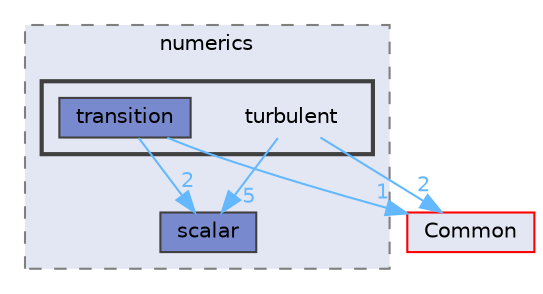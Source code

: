 digraph "SU2_CFD/include/numerics/turbulent"
{
 // LATEX_PDF_SIZE
  bgcolor="transparent";
  edge [fontname=Helvetica,fontsize=10,labelfontname=Helvetica,labelfontsize=10];
  node [fontname=Helvetica,fontsize=10,shape=box,height=0.2,width=0.4];
  compound=true
  subgraph clusterdir_756791f5376667f4032d4a9f45c7494c {
    graph [ bgcolor="#e3e7f4", pencolor="grey50", label="numerics", fontname=Helvetica,fontsize=10 style="filled,dashed", URL="dir_756791f5376667f4032d4a9f45c7494c.html",tooltip=""]
  dir_df71765b1aee806f42cd677f7b22aec8 [label="scalar", fillcolor="#788acd", color="grey25", style="filled", URL="dir_df71765b1aee806f42cd677f7b22aec8.html",tooltip=""];
  subgraph clusterdir_e0561803f002880de2bd7dec3207ae7f {
    graph [ bgcolor="#e3e7f4", pencolor="grey25", label="", fontname=Helvetica,fontsize=10 style="filled,bold", URL="dir_e0561803f002880de2bd7dec3207ae7f.html",tooltip=""]
    dir_e0561803f002880de2bd7dec3207ae7f [shape=plaintext, label="turbulent"];
  dir_8556cfc061811f3d7a049ddb5bf22a48 [label="transition", fillcolor="#788acd", color="grey25", style="filled", URL="dir_8556cfc061811f3d7a049ddb5bf22a48.html",tooltip=""];
  }
  }
  dir_4ab6b4cc6a7edbff49100e9123df213f [label="Common", fillcolor="#e3e7f4", color="red", style="filled", URL="dir_4ab6b4cc6a7edbff49100e9123df213f.html",tooltip=""];
  dir_e0561803f002880de2bd7dec3207ae7f->dir_4ab6b4cc6a7edbff49100e9123df213f [headlabel="2", labeldistance=1.5 headhref="dir_000099_000008.html" href="dir_000099_000008.html" color="steelblue1" fontcolor="steelblue1"];
  dir_e0561803f002880de2bd7dec3207ae7f->dir_df71765b1aee806f42cd677f7b22aec8 [headlabel="5", labeldistance=1.5 headhref="dir_000099_000077.html" href="dir_000099_000077.html" color="steelblue1" fontcolor="steelblue1"];
  dir_8556cfc061811f3d7a049ddb5bf22a48->dir_4ab6b4cc6a7edbff49100e9123df213f [headlabel="1", labeldistance=1.5 headhref="dir_000098_000008.html" href="dir_000098_000008.html" color="steelblue1" fontcolor="steelblue1"];
  dir_8556cfc061811f3d7a049ddb5bf22a48->dir_df71765b1aee806f42cd677f7b22aec8 [headlabel="2", labeldistance=1.5 headhref="dir_000098_000077.html" href="dir_000098_000077.html" color="steelblue1" fontcolor="steelblue1"];
}
